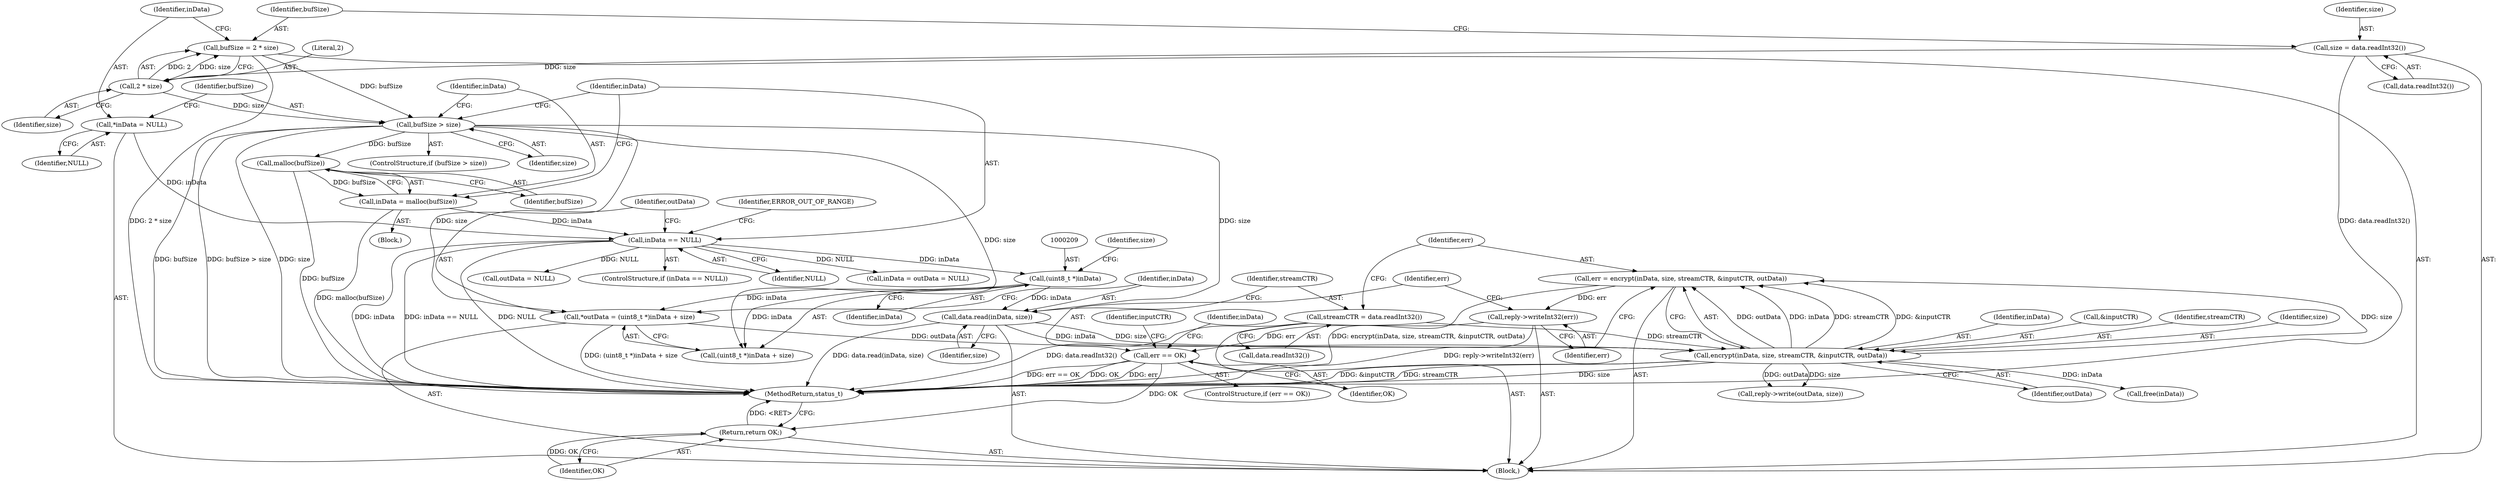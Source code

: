 digraph "0_Android_c82e31a7039a03dca7b37c65b7890ba5c1e18ced@API" {
"1000221" [label="(Call,err = encrypt(inData, size, streamCTR, &inputCTR, outData))"];
"1000223" [label="(Call,encrypt(inData, size, streamCTR, &inputCTR, outData))"];
"1000212" [label="(Call,data.read(inData, size))"];
"1000208" [label="(Call,(uint8_t *)inData)"];
"1000196" [label="(Call,inData == NULL)"];
"1000183" [label="(Call,*inData = NULL)"];
"1000191" [label="(Call,inData = malloc(bufSize))"];
"1000193" [label="(Call,malloc(bufSize))"];
"1000187" [label="(Call,bufSize > size)"];
"1000177" [label="(Call,bufSize = 2 * size)"];
"1000179" [label="(Call,2 * size)"];
"1000173" [label="(Call,size = data.readInt32())"];
"1000216" [label="(Call,streamCTR = data.readInt32())"];
"1000205" [label="(Call,*outData = (uint8_t *)inData + size)"];
"1000230" [label="(Call,reply->writeInt32(err))"];
"1000233" [label="(Call,err == OK)"];
"1000249" [label="(Return,return OK;)"];
"1000180" [label="(Literal,2)"];
"1000201" [label="(Identifier,ERROR_OUT_OF_RANGE)"];
"1000232" [label="(ControlStructure,if (err == OK))"];
"1000186" [label="(ControlStructure,if (bufSize > size))"];
"1000221" [label="(Call,err = encrypt(inData, size, streamCTR, &inputCTR, outData))"];
"1000184" [label="(Identifier,inData)"];
"1000179" [label="(Call,2 * size)"];
"1000213" [label="(Identifier,inData)"];
"1000217" [label="(Identifier,streamCTR)"];
"1000224" [label="(Identifier,inData)"];
"1000227" [label="(Call,&inputCTR)"];
"1000214" [label="(Identifier,size)"];
"1000239" [label="(Call,reply->write(outData, size))"];
"1000226" [label="(Identifier,streamCTR)"];
"1000216" [label="(Call,streamCTR = data.readInt32())"];
"1000193" [label="(Call,malloc(bufSize))"];
"1000206" [label="(Identifier,outData)"];
"1000229" [label="(Identifier,outData)"];
"1000174" [label="(Identifier,size)"];
"1000178" [label="(Identifier,bufSize)"];
"1000230" [label="(Call,reply->writeInt32(err))"];
"1000246" [label="(Call,outData = NULL)"];
"1000243" [label="(Identifier,inData)"];
"1000233" [label="(Call,err == OK)"];
"1000196" [label="(Call,inData == NULL)"];
"1000177" [label="(Call,bufSize = 2 * size)"];
"1000181" [label="(Identifier,size)"];
"1000188" [label="(Identifier,bufSize)"];
"1000212" [label="(Call,data.read(inData, size))"];
"1000191" [label="(Call,inData = malloc(bufSize))"];
"1000225" [label="(Identifier,size)"];
"1000189" [label="(Identifier,size)"];
"1000187" [label="(Call,bufSize > size)"];
"1000234" [label="(Identifier,err)"];
"1000235" [label="(Identifier,OK)"];
"1000195" [label="(ControlStructure,if (inData == NULL))"];
"1000198" [label="(Identifier,NULL)"];
"1000231" [label="(Identifier,err)"];
"1000207" [label="(Call,(uint8_t *)inData + size)"];
"1000185" [label="(Identifier,NULL)"];
"1000175" [label="(Call,data.readInt32())"];
"1000194" [label="(Identifier,bufSize)"];
"1000208" [label="(Call,(uint8_t *)inData)"];
"1000192" [label="(Identifier,inData)"];
"1000244" [label="(Call,inData = outData = NULL)"];
"1000205" [label="(Call,*outData = (uint8_t *)inData + size)"];
"1000173" [label="(Call,size = data.readInt32())"];
"1000238" [label="(Identifier,inputCTR)"];
"1000197" [label="(Identifier,inData)"];
"1000222" [label="(Identifier,err)"];
"1000242" [label="(Call,free(inData))"];
"1000171" [label="(Block,)"];
"1000190" [label="(Block,)"];
"1000218" [label="(Call,data.readInt32())"];
"1000223" [label="(Call,encrypt(inData, size, streamCTR, &inputCTR, outData))"];
"1000183" [label="(Call,*inData = NULL)"];
"1000250" [label="(Identifier,OK)"];
"1000249" [label="(Return,return OK;)"];
"1000210" [label="(Identifier,inData)"];
"1000211" [label="(Identifier,size)"];
"1000401" [label="(MethodReturn,status_t)"];
"1000221" -> "1000171"  [label="AST: "];
"1000221" -> "1000223"  [label="CFG: "];
"1000222" -> "1000221"  [label="AST: "];
"1000223" -> "1000221"  [label="AST: "];
"1000231" -> "1000221"  [label="CFG: "];
"1000221" -> "1000401"  [label="DDG: encrypt(inData, size, streamCTR, &inputCTR, outData)"];
"1000223" -> "1000221"  [label="DDG: outData"];
"1000223" -> "1000221"  [label="DDG: inData"];
"1000223" -> "1000221"  [label="DDG: streamCTR"];
"1000223" -> "1000221"  [label="DDG: &inputCTR"];
"1000223" -> "1000221"  [label="DDG: size"];
"1000221" -> "1000230"  [label="DDG: err"];
"1000223" -> "1000229"  [label="CFG: "];
"1000224" -> "1000223"  [label="AST: "];
"1000225" -> "1000223"  [label="AST: "];
"1000226" -> "1000223"  [label="AST: "];
"1000227" -> "1000223"  [label="AST: "];
"1000229" -> "1000223"  [label="AST: "];
"1000223" -> "1000401"  [label="DDG: size"];
"1000223" -> "1000401"  [label="DDG: &inputCTR"];
"1000223" -> "1000401"  [label="DDG: streamCTR"];
"1000212" -> "1000223"  [label="DDG: inData"];
"1000212" -> "1000223"  [label="DDG: size"];
"1000216" -> "1000223"  [label="DDG: streamCTR"];
"1000205" -> "1000223"  [label="DDG: outData"];
"1000223" -> "1000239"  [label="DDG: outData"];
"1000223" -> "1000239"  [label="DDG: size"];
"1000223" -> "1000242"  [label="DDG: inData"];
"1000212" -> "1000171"  [label="AST: "];
"1000212" -> "1000214"  [label="CFG: "];
"1000213" -> "1000212"  [label="AST: "];
"1000214" -> "1000212"  [label="AST: "];
"1000217" -> "1000212"  [label="CFG: "];
"1000212" -> "1000401"  [label="DDG: data.read(inData, size)"];
"1000208" -> "1000212"  [label="DDG: inData"];
"1000187" -> "1000212"  [label="DDG: size"];
"1000208" -> "1000207"  [label="AST: "];
"1000208" -> "1000210"  [label="CFG: "];
"1000209" -> "1000208"  [label="AST: "];
"1000210" -> "1000208"  [label="AST: "];
"1000211" -> "1000208"  [label="CFG: "];
"1000208" -> "1000205"  [label="DDG: inData"];
"1000208" -> "1000207"  [label="DDG: inData"];
"1000196" -> "1000208"  [label="DDG: inData"];
"1000196" -> "1000195"  [label="AST: "];
"1000196" -> "1000198"  [label="CFG: "];
"1000197" -> "1000196"  [label="AST: "];
"1000198" -> "1000196"  [label="AST: "];
"1000201" -> "1000196"  [label="CFG: "];
"1000206" -> "1000196"  [label="CFG: "];
"1000196" -> "1000401"  [label="DDG: inData"];
"1000196" -> "1000401"  [label="DDG: inData == NULL"];
"1000196" -> "1000401"  [label="DDG: NULL"];
"1000183" -> "1000196"  [label="DDG: inData"];
"1000191" -> "1000196"  [label="DDG: inData"];
"1000196" -> "1000244"  [label="DDG: NULL"];
"1000196" -> "1000246"  [label="DDG: NULL"];
"1000183" -> "1000171"  [label="AST: "];
"1000183" -> "1000185"  [label="CFG: "];
"1000184" -> "1000183"  [label="AST: "];
"1000185" -> "1000183"  [label="AST: "];
"1000188" -> "1000183"  [label="CFG: "];
"1000191" -> "1000190"  [label="AST: "];
"1000191" -> "1000193"  [label="CFG: "];
"1000192" -> "1000191"  [label="AST: "];
"1000193" -> "1000191"  [label="AST: "];
"1000197" -> "1000191"  [label="CFG: "];
"1000191" -> "1000401"  [label="DDG: malloc(bufSize)"];
"1000193" -> "1000191"  [label="DDG: bufSize"];
"1000193" -> "1000194"  [label="CFG: "];
"1000194" -> "1000193"  [label="AST: "];
"1000193" -> "1000401"  [label="DDG: bufSize"];
"1000187" -> "1000193"  [label="DDG: bufSize"];
"1000187" -> "1000186"  [label="AST: "];
"1000187" -> "1000189"  [label="CFG: "];
"1000188" -> "1000187"  [label="AST: "];
"1000189" -> "1000187"  [label="AST: "];
"1000192" -> "1000187"  [label="CFG: "];
"1000197" -> "1000187"  [label="CFG: "];
"1000187" -> "1000401"  [label="DDG: bufSize"];
"1000187" -> "1000401"  [label="DDG: bufSize > size"];
"1000187" -> "1000401"  [label="DDG: size"];
"1000177" -> "1000187"  [label="DDG: bufSize"];
"1000179" -> "1000187"  [label="DDG: size"];
"1000187" -> "1000205"  [label="DDG: size"];
"1000187" -> "1000207"  [label="DDG: size"];
"1000177" -> "1000171"  [label="AST: "];
"1000177" -> "1000179"  [label="CFG: "];
"1000178" -> "1000177"  [label="AST: "];
"1000179" -> "1000177"  [label="AST: "];
"1000184" -> "1000177"  [label="CFG: "];
"1000177" -> "1000401"  [label="DDG: 2 * size"];
"1000179" -> "1000177"  [label="DDG: 2"];
"1000179" -> "1000177"  [label="DDG: size"];
"1000179" -> "1000181"  [label="CFG: "];
"1000180" -> "1000179"  [label="AST: "];
"1000181" -> "1000179"  [label="AST: "];
"1000173" -> "1000179"  [label="DDG: size"];
"1000173" -> "1000171"  [label="AST: "];
"1000173" -> "1000175"  [label="CFG: "];
"1000174" -> "1000173"  [label="AST: "];
"1000175" -> "1000173"  [label="AST: "];
"1000178" -> "1000173"  [label="CFG: "];
"1000173" -> "1000401"  [label="DDG: data.readInt32()"];
"1000216" -> "1000171"  [label="AST: "];
"1000216" -> "1000218"  [label="CFG: "];
"1000217" -> "1000216"  [label="AST: "];
"1000218" -> "1000216"  [label="AST: "];
"1000222" -> "1000216"  [label="CFG: "];
"1000216" -> "1000401"  [label="DDG: data.readInt32()"];
"1000205" -> "1000171"  [label="AST: "];
"1000205" -> "1000207"  [label="CFG: "];
"1000206" -> "1000205"  [label="AST: "];
"1000207" -> "1000205"  [label="AST: "];
"1000213" -> "1000205"  [label="CFG: "];
"1000205" -> "1000401"  [label="DDG: (uint8_t *)inData + size"];
"1000230" -> "1000171"  [label="AST: "];
"1000230" -> "1000231"  [label="CFG: "];
"1000231" -> "1000230"  [label="AST: "];
"1000234" -> "1000230"  [label="CFG: "];
"1000230" -> "1000401"  [label="DDG: reply->writeInt32(err)"];
"1000230" -> "1000233"  [label="DDG: err"];
"1000233" -> "1000232"  [label="AST: "];
"1000233" -> "1000235"  [label="CFG: "];
"1000234" -> "1000233"  [label="AST: "];
"1000235" -> "1000233"  [label="AST: "];
"1000238" -> "1000233"  [label="CFG: "];
"1000243" -> "1000233"  [label="CFG: "];
"1000233" -> "1000401"  [label="DDG: err == OK"];
"1000233" -> "1000401"  [label="DDG: OK"];
"1000233" -> "1000401"  [label="DDG: err"];
"1000233" -> "1000249"  [label="DDG: OK"];
"1000249" -> "1000171"  [label="AST: "];
"1000249" -> "1000250"  [label="CFG: "];
"1000250" -> "1000249"  [label="AST: "];
"1000401" -> "1000249"  [label="CFG: "];
"1000249" -> "1000401"  [label="DDG: <RET>"];
"1000250" -> "1000249"  [label="DDG: OK"];
}
